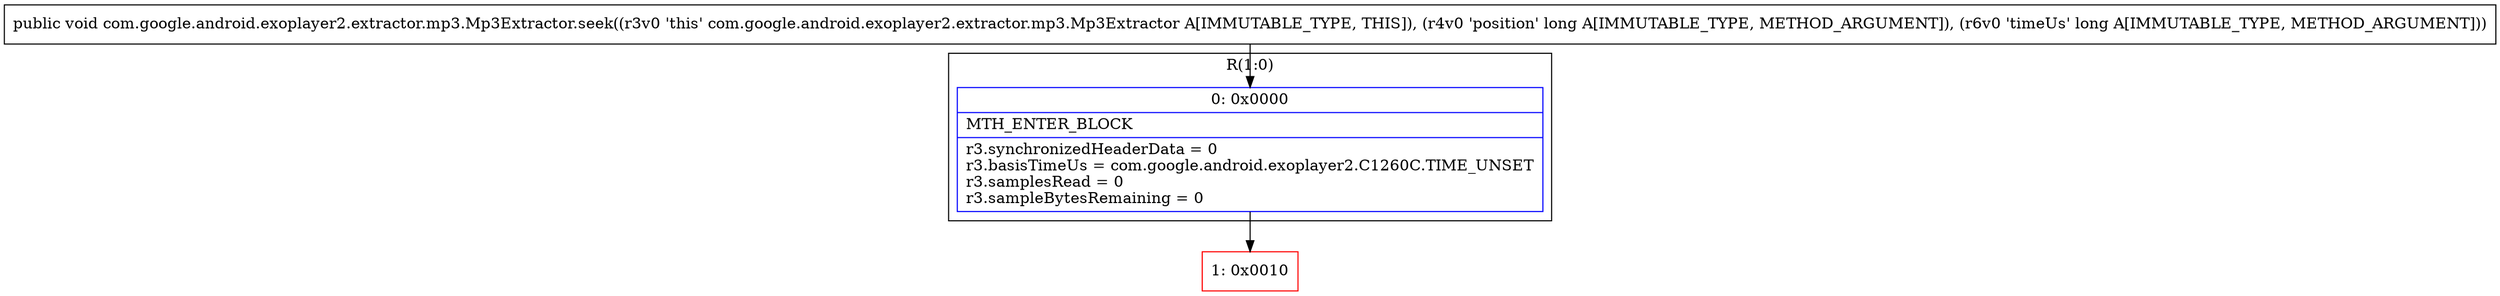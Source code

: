 digraph "CFG forcom.google.android.exoplayer2.extractor.mp3.Mp3Extractor.seek(JJ)V" {
subgraph cluster_Region_1390407074 {
label = "R(1:0)";
node [shape=record,color=blue];
Node_0 [shape=record,label="{0\:\ 0x0000|MTH_ENTER_BLOCK\l|r3.synchronizedHeaderData = 0\lr3.basisTimeUs = com.google.android.exoplayer2.C1260C.TIME_UNSET\lr3.samplesRead = 0\lr3.sampleBytesRemaining = 0\l}"];
}
Node_1 [shape=record,color=red,label="{1\:\ 0x0010}"];
MethodNode[shape=record,label="{public void com.google.android.exoplayer2.extractor.mp3.Mp3Extractor.seek((r3v0 'this' com.google.android.exoplayer2.extractor.mp3.Mp3Extractor A[IMMUTABLE_TYPE, THIS]), (r4v0 'position' long A[IMMUTABLE_TYPE, METHOD_ARGUMENT]), (r6v0 'timeUs' long A[IMMUTABLE_TYPE, METHOD_ARGUMENT])) }"];
MethodNode -> Node_0;
Node_0 -> Node_1;
}

